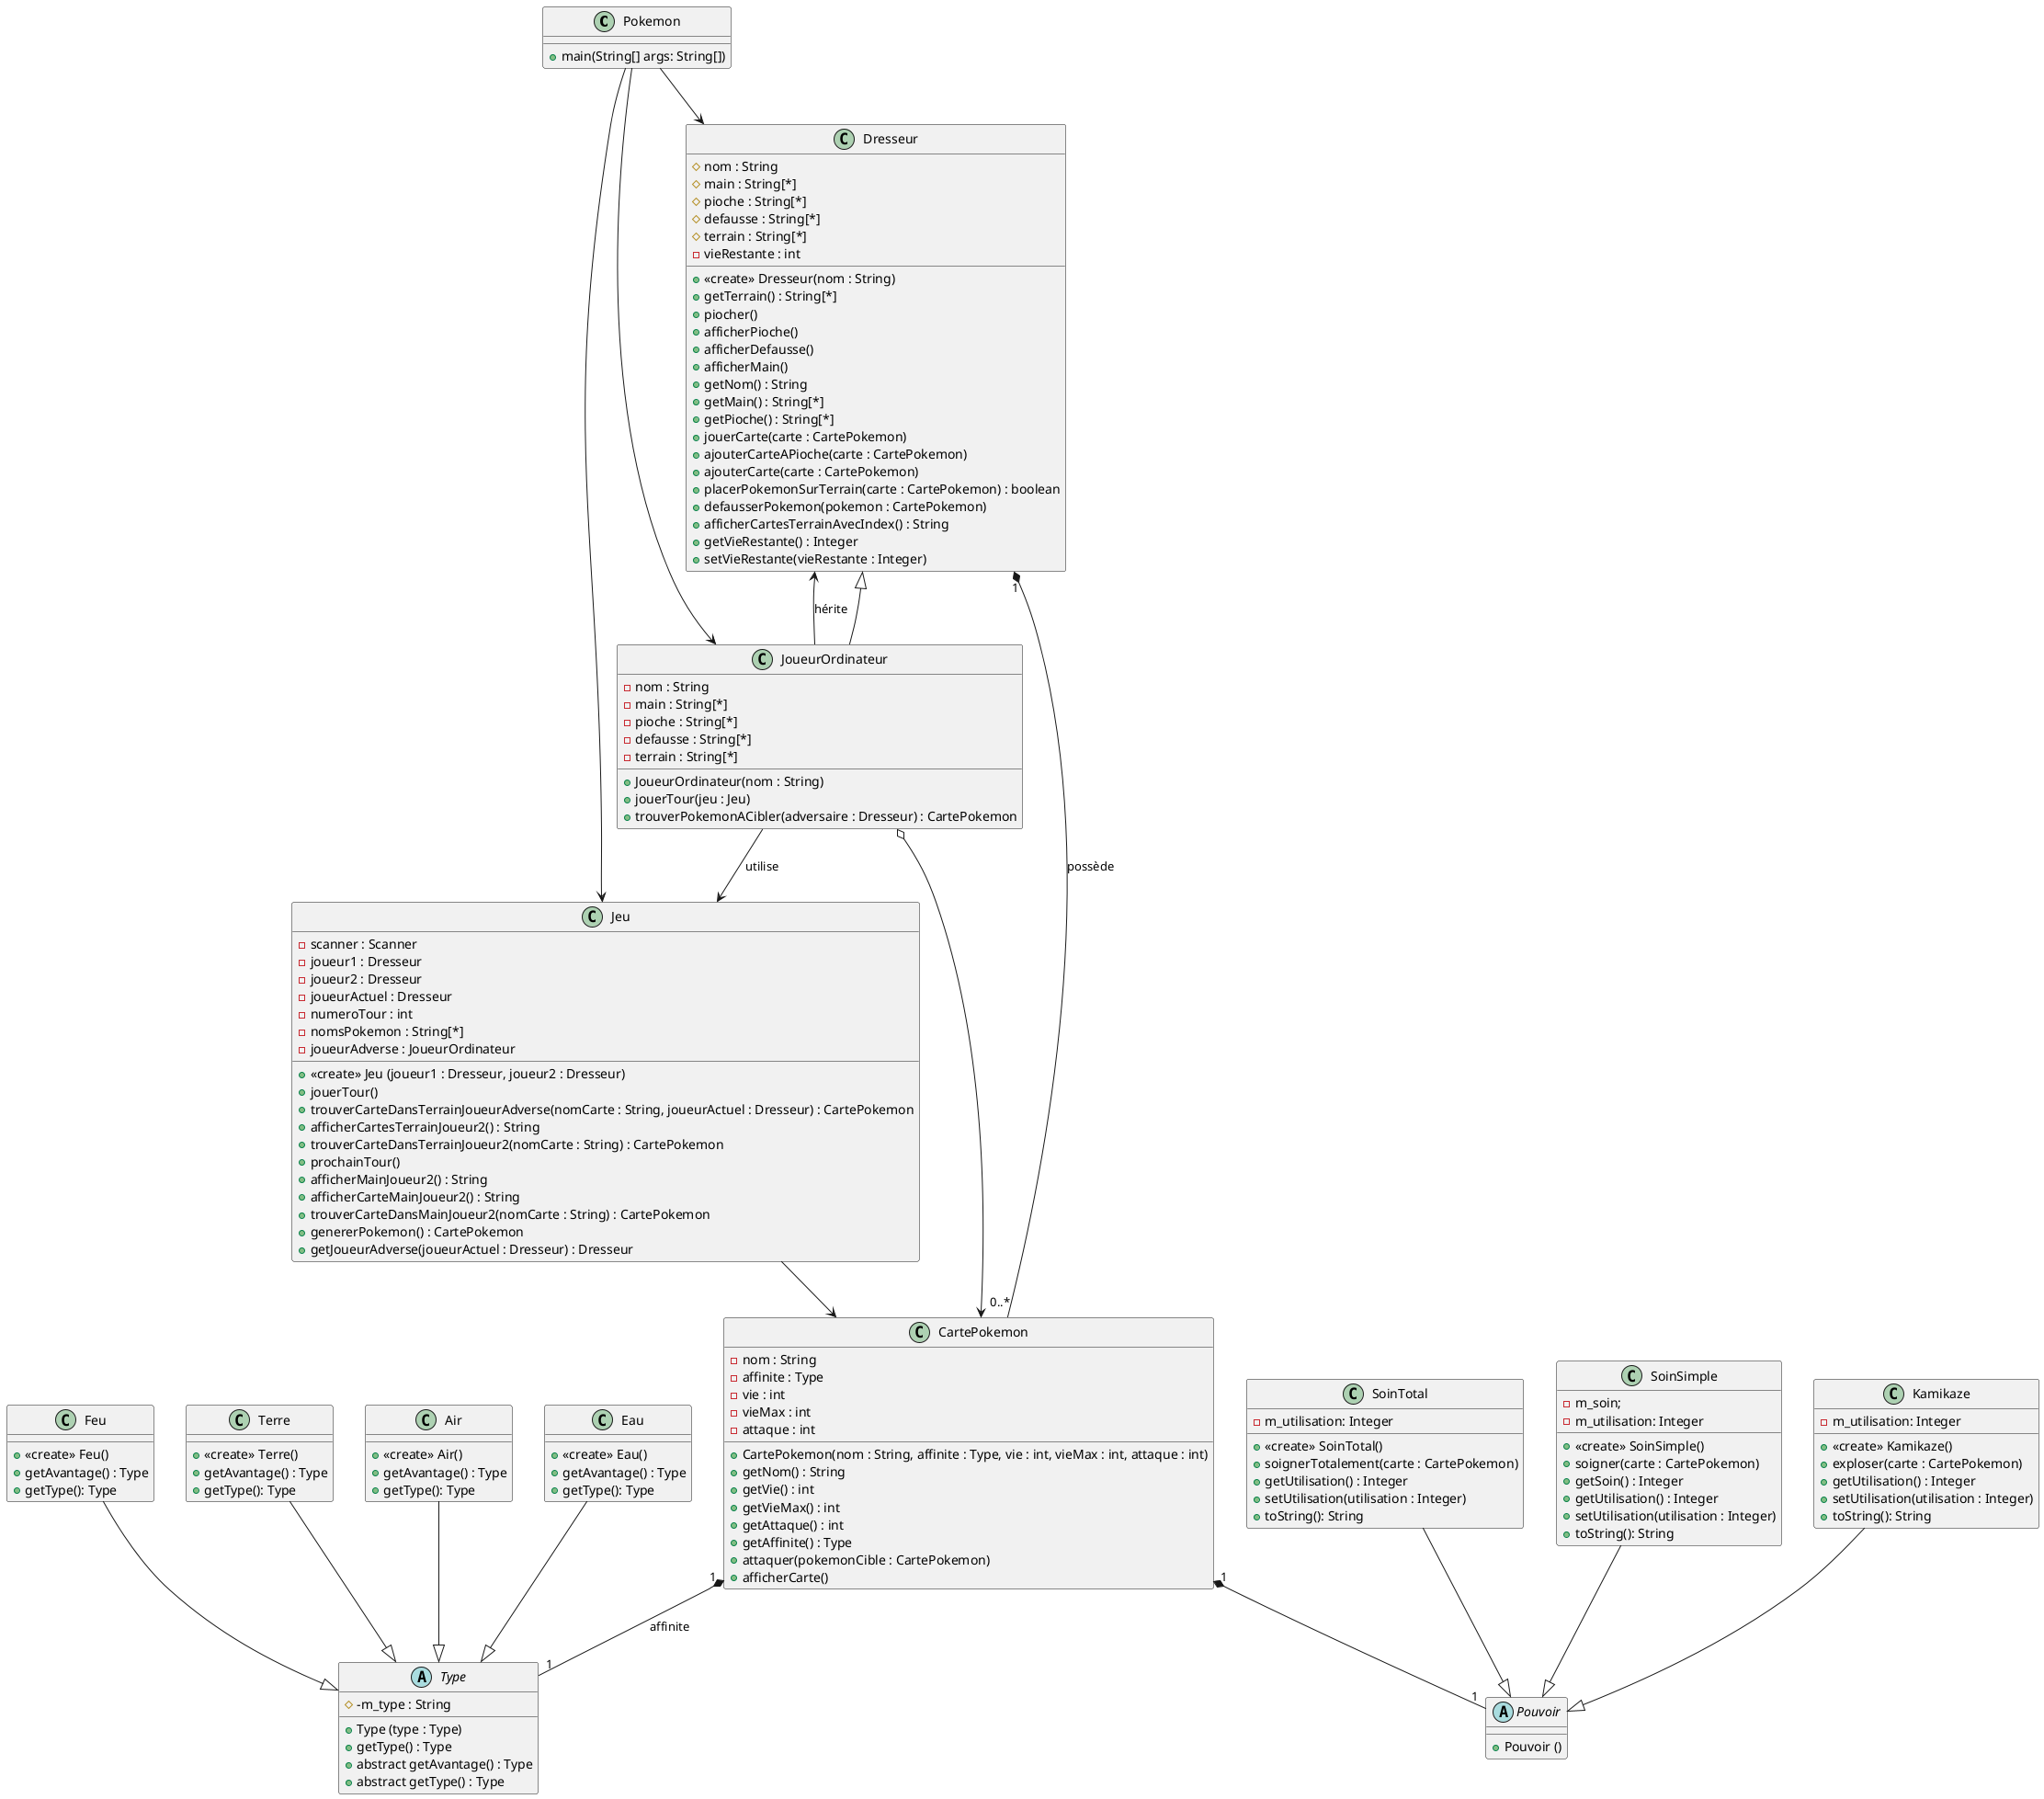 @startuml

class Pokemon {
+ main(String[] args: String[])
}

class Jeu {
- scanner : Scanner
- joueur1 : Dresseur
- joueur2 : Dresseur
- joueurActuel : Dresseur
- numeroTour : int
- nomsPokemon : String[*]
- joueurAdverse : JoueurOrdinateur
+ «create» Jeu (joueur1 : Dresseur, joueur2 : Dresseur)
+ jouerTour()
+ trouverCarteDansTerrainJoueurAdverse(nomCarte : String, joueurActuel : Dresseur) : CartePokemon
+ afficherCartesTerrainJoueur2() : String
+ trouverCarteDansTerrainJoueur2(nomCarte : String) : CartePokemon
+ prochainTour()
+ afficherMainJoueur2() : String
+ afficherCarteMainJoueur2() : String
+ trouverCarteDansMainJoueur2(nomCarte : String) : CartePokemon
+ genererPokemon() : CartePokemon
+ getJoueurAdverse(joueurActuel : Dresseur) : Dresseur
}


class Dresseur {
# nom : String
# main : String[*]
# pioche : String[*]
# defausse : String[*]
# terrain : String[*]
- vieRestante : int
+ «create» Dresseur(nom : String)
+ getTerrain() : String[*]
+ piocher()
+ afficherPioche()
+ afficherDefausse()
+ afficherMain()
+ getNom() : String
+ getMain() : String[*]
+ getPioche() : String[*]
+ jouerCarte(carte : CartePokemon)
+ ajouterCarteAPioche(carte : CartePokemon)
+ ajouterCarte(carte : CartePokemon)
+ placerPokemonSurTerrain(carte : CartePokemon) : boolean
+ defausserPokemon(pokemon : CartePokemon)
+ afficherCartesTerrainAvecIndex() : String
+ getVieRestante() : Integer
+ setVieRestante(vieRestante : Integer)

}

class CartePokemon {
- nom : String
- affinite : Type
- vie : int
- vieMax : int
- attaque : int
+ CartePokemon(nom : String, affinite : Type, vie : int, vieMax : int, attaque : int)
+ getNom() : String
+ getVie() : int
+ getVieMax() : int
+ getAttaque() : int
+ getAffinite() : Type
+ attaquer(pokemonCible : CartePokemon)
+ afficherCarte()
}

class JoueurOrdinateur extends Dresseur {
- nom : String
- main : String[*]
- pioche : String[*]
- defausse : String[*]
- terrain : String[*]
+ JoueurOrdinateur(nom : String)
+ jouerTour(jeu : Jeu)
+ trouverPokemonACibler(adversaire : Dresseur) : CartePokemon
}



abstract class Type {
#-m_type : String
+ Type (type : Type)
+ getType() : Type
+ abstract getAvantage() : Type
+ abstract getType() : Type
}

class Air {
+ «create» Air()
+ getAvantage() : Type
+ getType(): Type
}

class Eau {
+ «create» Eau()
+ getAvantage() : Type
+ getType(): Type
}

class Feu {
+ «create» Feu()
+ getAvantage() : Type
+ getType(): Type
}

class Terre {
+ «create» Terre()
+ getAvantage() : Type
+ getType(): Type
}

abstract class Pouvoir {
+ Pouvoir ()
}

class SoinTotal {
- m_utilisation: Integer
+ «create» SoinTotal()
+ soignerTotalement(carte : CartePokemon)
+ getUtilisation() : Integer
+ setUtilisation(utilisation : Integer)
+ toString(): String
}

class SoinSimple {
- m_soin;
- m_utilisation: Integer
+ «create» SoinSimple()
+ soigner(carte : CartePokemon)
+ getSoin() : Integer
+ getUtilisation() : Integer
+ setUtilisation(utilisation : Integer)
+ toString(): String
}

class Kamikaze {
- m_utilisation: Integer
+ «create» Kamikaze()
+ exploser(carte : CartePokemon)
+ getUtilisation() : Integer
+ setUtilisation(utilisation : Integer)
+ toString(): String
}

Air --|> Type
Terre --|> Type
Eau --|> Type
Feu --|> Type
SoinSimple --|> Pouvoir
SoinTotal --|> Pouvoir
Kamikaze --|> Pouvoir
CartePokemon "1" *-- "1" Pouvoir
CartePokemon "1" *-- "1" Type : affinite
Dresseur "1" *-- "0..*" CartePokemon : possède
Pokemon --> JoueurOrdinateur
Pokemon --> Dresseur
Pokemon --> Jeu
JoueurOrdinateur --> Jeu : utilise
JoueurOrdinateur o--> CartePokemon
JoueurOrdinateur --> Dresseur : hérite
Jeu --> CartePokemon
@enduml
